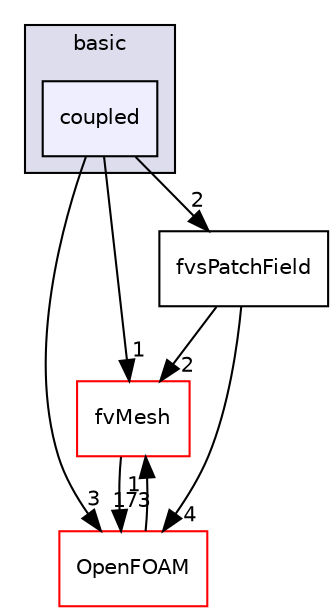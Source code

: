 digraph "src/finiteVolume/fields/fvsPatchFields/basic/coupled" {
  bgcolor=transparent;
  compound=true
  node [ fontsize="10", fontname="Helvetica"];
  edge [ labelfontsize="10", labelfontname="Helvetica"];
  subgraph clusterdir_958a3dd6045466a25f270895e6927ee8 {
    graph [ bgcolor="#ddddee", pencolor="black", label="basic" fontname="Helvetica", fontsize="10", URL="dir_958a3dd6045466a25f270895e6927ee8.html"]
  dir_096ed61728df6da9fc6ceb1d1cb68279 [shape=box, label="coupled", style="filled", fillcolor="#eeeeff", pencolor="black", URL="dir_096ed61728df6da9fc6ceb1d1cb68279.html"];
  }
  dir_c382fa095c9c33d8673c0dd60aaef275 [shape=box label="fvMesh" color="red" URL="dir_c382fa095c9c33d8673c0dd60aaef275.html"];
  dir_c5473ff19b20e6ec4dfe5c310b3778a8 [shape=box label="OpenFOAM" color="red" URL="dir_c5473ff19b20e6ec4dfe5c310b3778a8.html"];
  dir_f8fc54ccdbdfd051989b9c9b77557e92 [shape=box label="fvsPatchField" URL="dir_f8fc54ccdbdfd051989b9c9b77557e92.html"];
  dir_c382fa095c9c33d8673c0dd60aaef275->dir_c5473ff19b20e6ec4dfe5c310b3778a8 [headlabel="173", labeldistance=1.5 headhref="dir_001126_001898.html"];
  dir_c5473ff19b20e6ec4dfe5c310b3778a8->dir_c382fa095c9c33d8673c0dd60aaef275 [headlabel="1", labeldistance=1.5 headhref="dir_001898_001126.html"];
  dir_f8fc54ccdbdfd051989b9c9b77557e92->dir_c382fa095c9c33d8673c0dd60aaef275 [headlabel="2", labeldistance=1.5 headhref="dir_001062_001126.html"];
  dir_f8fc54ccdbdfd051989b9c9b77557e92->dir_c5473ff19b20e6ec4dfe5c310b3778a8 [headlabel="4", labeldistance=1.5 headhref="dir_001062_001898.html"];
  dir_096ed61728df6da9fc6ceb1d1cb68279->dir_c382fa095c9c33d8673c0dd60aaef275 [headlabel="1", labeldistance=1.5 headhref="dir_001047_001126.html"];
  dir_096ed61728df6da9fc6ceb1d1cb68279->dir_c5473ff19b20e6ec4dfe5c310b3778a8 [headlabel="3", labeldistance=1.5 headhref="dir_001047_001898.html"];
  dir_096ed61728df6da9fc6ceb1d1cb68279->dir_f8fc54ccdbdfd051989b9c9b77557e92 [headlabel="2", labeldistance=1.5 headhref="dir_001047_001062.html"];
}

